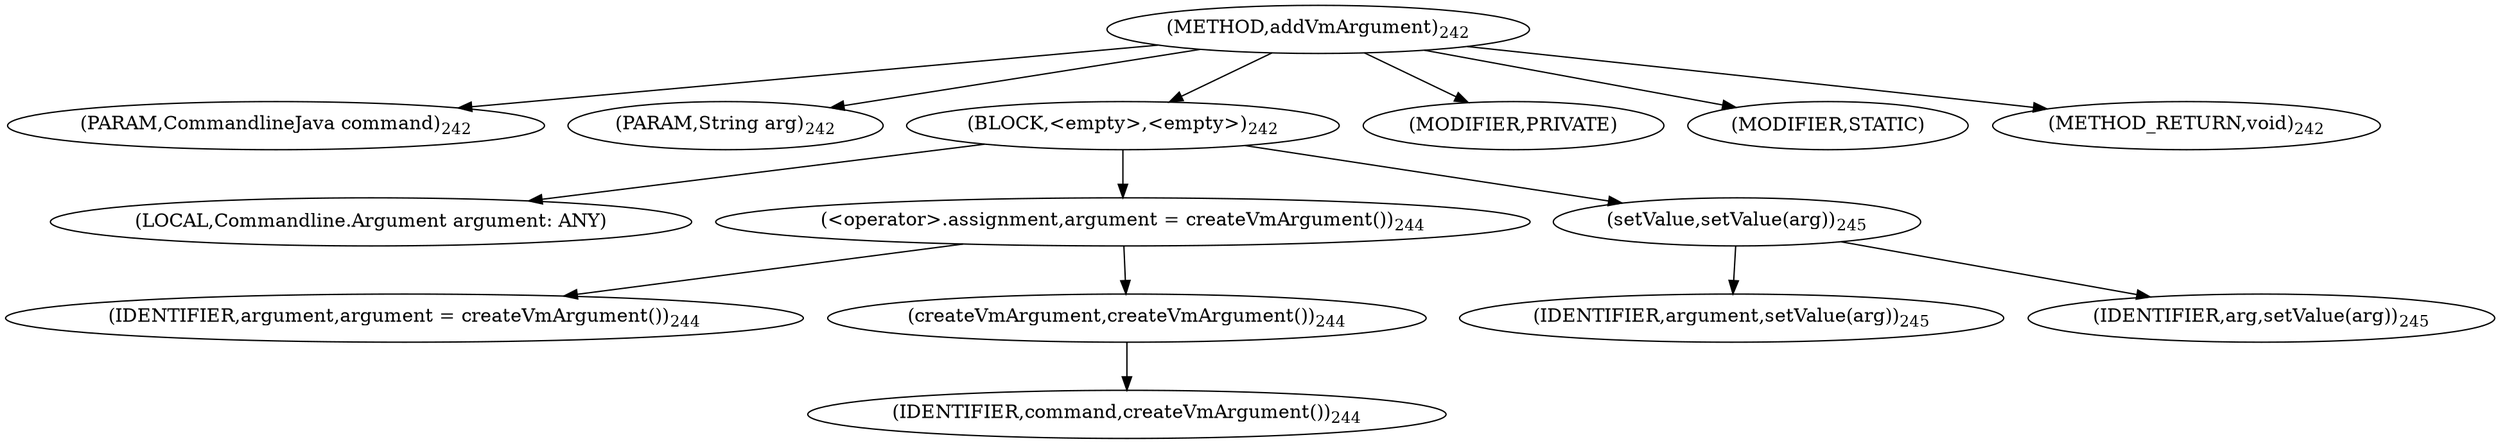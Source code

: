 digraph "addVmArgument" {  
"493" [label = <(METHOD,addVmArgument)<SUB>242</SUB>> ]
"494" [label = <(PARAM,CommandlineJava command)<SUB>242</SUB>> ]
"495" [label = <(PARAM,String arg)<SUB>242</SUB>> ]
"496" [label = <(BLOCK,&lt;empty&gt;,&lt;empty&gt;)<SUB>242</SUB>> ]
"497" [label = <(LOCAL,Commandline.Argument argument: ANY)> ]
"498" [label = <(&lt;operator&gt;.assignment,argument = createVmArgument())<SUB>244</SUB>> ]
"499" [label = <(IDENTIFIER,argument,argument = createVmArgument())<SUB>244</SUB>> ]
"500" [label = <(createVmArgument,createVmArgument())<SUB>244</SUB>> ]
"501" [label = <(IDENTIFIER,command,createVmArgument())<SUB>244</SUB>> ]
"502" [label = <(setValue,setValue(arg))<SUB>245</SUB>> ]
"503" [label = <(IDENTIFIER,argument,setValue(arg))<SUB>245</SUB>> ]
"504" [label = <(IDENTIFIER,arg,setValue(arg))<SUB>245</SUB>> ]
"505" [label = <(MODIFIER,PRIVATE)> ]
"506" [label = <(MODIFIER,STATIC)> ]
"507" [label = <(METHOD_RETURN,void)<SUB>242</SUB>> ]
  "493" -> "494" 
  "493" -> "495" 
  "493" -> "496" 
  "493" -> "505" 
  "493" -> "506" 
  "493" -> "507" 
  "496" -> "497" 
  "496" -> "498" 
  "496" -> "502" 
  "498" -> "499" 
  "498" -> "500" 
  "500" -> "501" 
  "502" -> "503" 
  "502" -> "504" 
}
